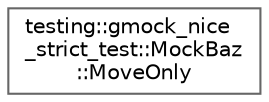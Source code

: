 digraph "Graphical Class Hierarchy"
{
 // LATEX_PDF_SIZE
  bgcolor="transparent";
  edge [fontname=Helvetica,fontsize=10,labelfontname=Helvetica,labelfontsize=10];
  node [fontname=Helvetica,fontsize=10,shape=box,height=0.2,width=0.4];
  rankdir="LR";
  Node0 [id="Node000000",label="testing::gmock_nice\l_strict_test::MockBaz\l::MoveOnly",height=0.2,width=0.4,color="grey40", fillcolor="white", style="filled",URL="$classtesting_1_1gmock__nice__strict__test_1_1MockBaz_1_1MoveOnly.html",tooltip=" "];
}

